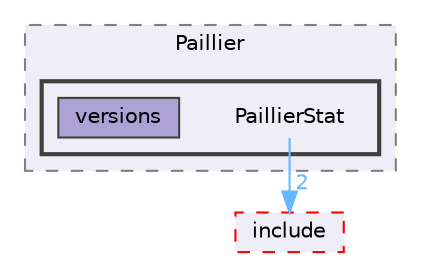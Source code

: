 digraph "C:/Users/Katia/Documents/GitHub/code_base_obscuration/main/Paillier/PaillierStat"
{
 // LATEX_PDF_SIZE
  bgcolor="transparent";
  edge [fontname=Helvetica,fontsize=10,labelfontname=Helvetica,labelfontsize=10];
  node [fontname=Helvetica,fontsize=10,shape=box,height=0.2,width=0.4];
  compound=true
  subgraph clusterdir_e26afc0a1fc69e8aef58fbcb5b6d03ca {
    graph [ bgcolor="#efedf7", pencolor="grey50", label="Paillier", fontname=Helvetica,fontsize=10 style="filled,dashed", URL="dir_e26afc0a1fc69e8aef58fbcb5b6d03ca.html",tooltip=""]
  subgraph clusterdir_ea395f15a6361ccb6e13e10ac8fdfefa {
    graph [ bgcolor="#efedf7", pencolor="grey25", label="", fontname=Helvetica,fontsize=10 style="filled,bold", URL="dir_ea395f15a6361ccb6e13e10ac8fdfefa.html",tooltip=""]
    dir_ea395f15a6361ccb6e13e10ac8fdfefa [shape=plaintext, label="PaillierStat"];
  dir_e798b36306ffb563cc3d50fd42fcfd4a [label="versions", fillcolor="#ada2d6", color="grey25", style="filled", URL="dir_e798b36306ffb563cc3d50fd42fcfd4a.html",tooltip=""];
  }
  }
  dir_235dc5c59b87e38be3bd5a5d049b3fd6 [label="include", fillcolor="#efedf7", color="red", style="filled,dashed", URL="dir_235dc5c59b87e38be3bd5a5d049b3fd6.html",tooltip=""];
  dir_ea395f15a6361ccb6e13e10ac8fdfefa->dir_235dc5c59b87e38be3bd5a5d049b3fd6 [headlabel="2", labeldistance=1.5 headhref="dir_000030_000016.html" href="dir_000030_000016.html" color="steelblue1" fontcolor="steelblue1"];
}

